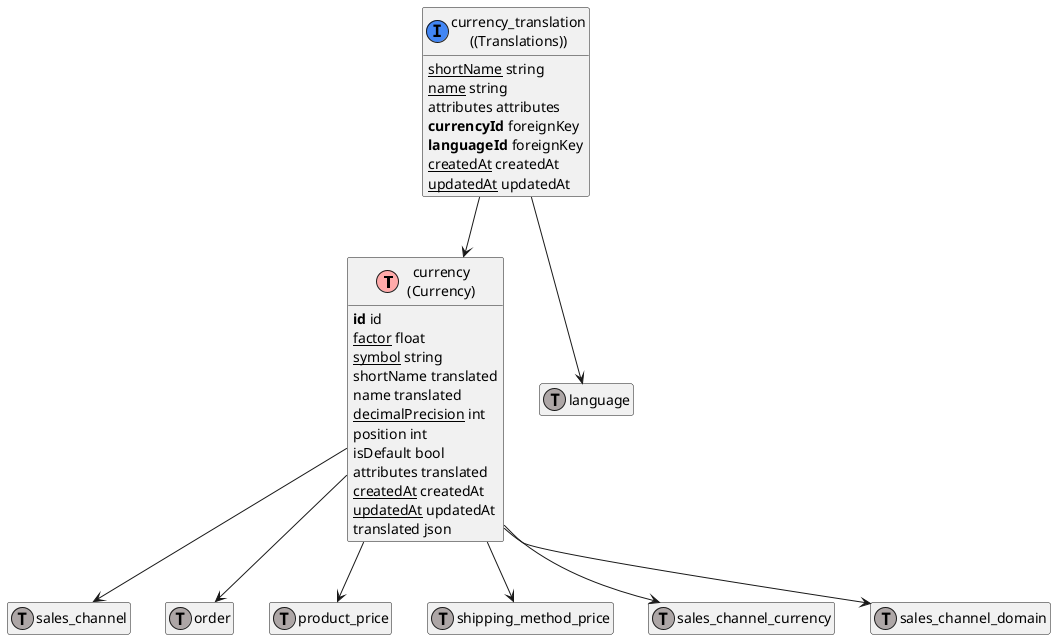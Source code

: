 @startuml
' uncomment the line below if you're using computer with a retina display
' skinparam dpi 300
!define Table(name,desc) class name as "desc" << (T,#FFAAAA) >>
!define ForeignTable(name,desc) class name as "desc" << (T,#ada6a6) >>
!define TranslationTable(name,desc) class name as "desc" << (I,#4286f4) >>
' we use bold for primary key
' green color for unique
' and underscore for not_null
!define primary_key(x) <b>x</b>
!define unique(x) <color:green>x</color>
!define not_null(x) <u>x</u>
' other tags available:
' <i></i>
' <back:COLOR></color>, where color is a color name or html color code
' (#FFAACC)
' see: http://plantuml.com/classes.html#More
hide methods
hide stereotypes
hide empty members
skinparam backgroundColor #FFFFFF

' entities

Table(ShopwareCoreSystemCurrencyCurrencyDefinition, "currency\n(Currency)") {
   primary_key(id) id
   not_null(factor) float
   not_null(symbol) string
   shortName translated
   name translated
   not_null(decimalPrecision) int
   position int
   isDefault bool
   attributes translated
   not_null(createdAt) createdAt
   not_null(updatedAt) updatedAt
   translated json
}
TranslationTable(ShopwareCoreSystemCurrencyAggregateCurrencyTranslationCurrencyTranslationDefinition, "currency_translation\n((Translations))") {
   not_null(shortName) string
   not_null(name) string
   attributes attributes
   primary_key(currencyId) foreignKey
   primary_key(languageId) foreignKey
   not_null(createdAt) createdAt
   not_null(updatedAt) updatedAt
}
ForeignTable(ShopwareCoreSystemSalesChannelSalesChannelDefinition, "sales_channel") {
}
ForeignTable(ShopwareCoreCheckoutOrderOrderDefinition, "order") {
}
ForeignTable(ShopwareCoreContentProductAggregateProductPriceProductPriceDefinition, "product_price") {
}
ForeignTable(ShopwareCoreCheckoutShippingAggregateShippingMethodPriceShippingMethodPriceDefinition, "shipping_method_price") {
}
ForeignTable(ShopwareCoreSystemSalesChannelAggregateSalesChannelCurrencySalesChannelCurrencyDefinition, "sales_channel_currency") {
}
ForeignTable(ShopwareCoreSystemSalesChannelAggregateSalesChannelDomainSalesChannelDomainDefinition, "sales_channel_domain") {
}
ForeignTable(ShopwareCoreFrameworkLanguageLanguageDefinition, "language") {
}

' relationshipd

ShopwareCoreSystemCurrencyCurrencyDefinition --> ShopwareCoreSystemSalesChannelSalesChannelDefinition
ShopwareCoreSystemCurrencyAggregateCurrencyTranslationCurrencyTranslationDefinition --> ShopwareCoreSystemCurrencyCurrencyDefinition
ShopwareCoreSystemCurrencyCurrencyDefinition --> ShopwareCoreCheckoutOrderOrderDefinition
ShopwareCoreSystemCurrencyCurrencyDefinition --> ShopwareCoreContentProductAggregateProductPriceProductPriceDefinition
ShopwareCoreSystemCurrencyCurrencyDefinition --> ShopwareCoreCheckoutShippingAggregateShippingMethodPriceShippingMethodPriceDefinition
ShopwareCoreSystemCurrencyCurrencyDefinition --> ShopwareCoreSystemSalesChannelAggregateSalesChannelCurrencySalesChannelCurrencyDefinition
ShopwareCoreSystemCurrencyCurrencyDefinition --> ShopwareCoreSystemSalesChannelAggregateSalesChannelDomainSalesChannelDomainDefinition
ShopwareCoreSystemCurrencyAggregateCurrencyTranslationCurrencyTranslationDefinition --> ShopwareCoreFrameworkLanguageLanguageDefinition
@enduml
